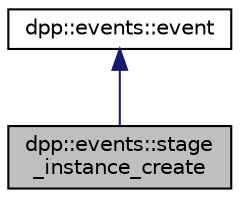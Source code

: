 digraph "dpp::events::stage_instance_create"
{
 // INTERACTIVE_SVG=YES
 // LATEX_PDF_SIZE
  bgcolor="transparent";
  edge [fontname="Helvetica",fontsize="10",labelfontname="Helvetica",labelfontsize="10"];
  node [fontname="Helvetica",fontsize="10",shape=record];
  Node1 [label="dpp::events::stage\l_instance_create",height=0.2,width=0.4,color="black", fillcolor="grey75", style="filled", fontcolor="black",tooltip="Internal event handler for STAGE_INSTANCE_CREATE websocket events. Called for each websocket message ..."];
  Node2 -> Node1 [dir="back",color="midnightblue",fontsize="10",style="solid",fontname="Helvetica"];
  Node2 [label="dpp::events::event",height=0.2,width=0.4,color="black",URL="$classdpp_1_1events_1_1event.html",tooltip="An event object represents an event handled internally, passed from the websocket e...."];
}
